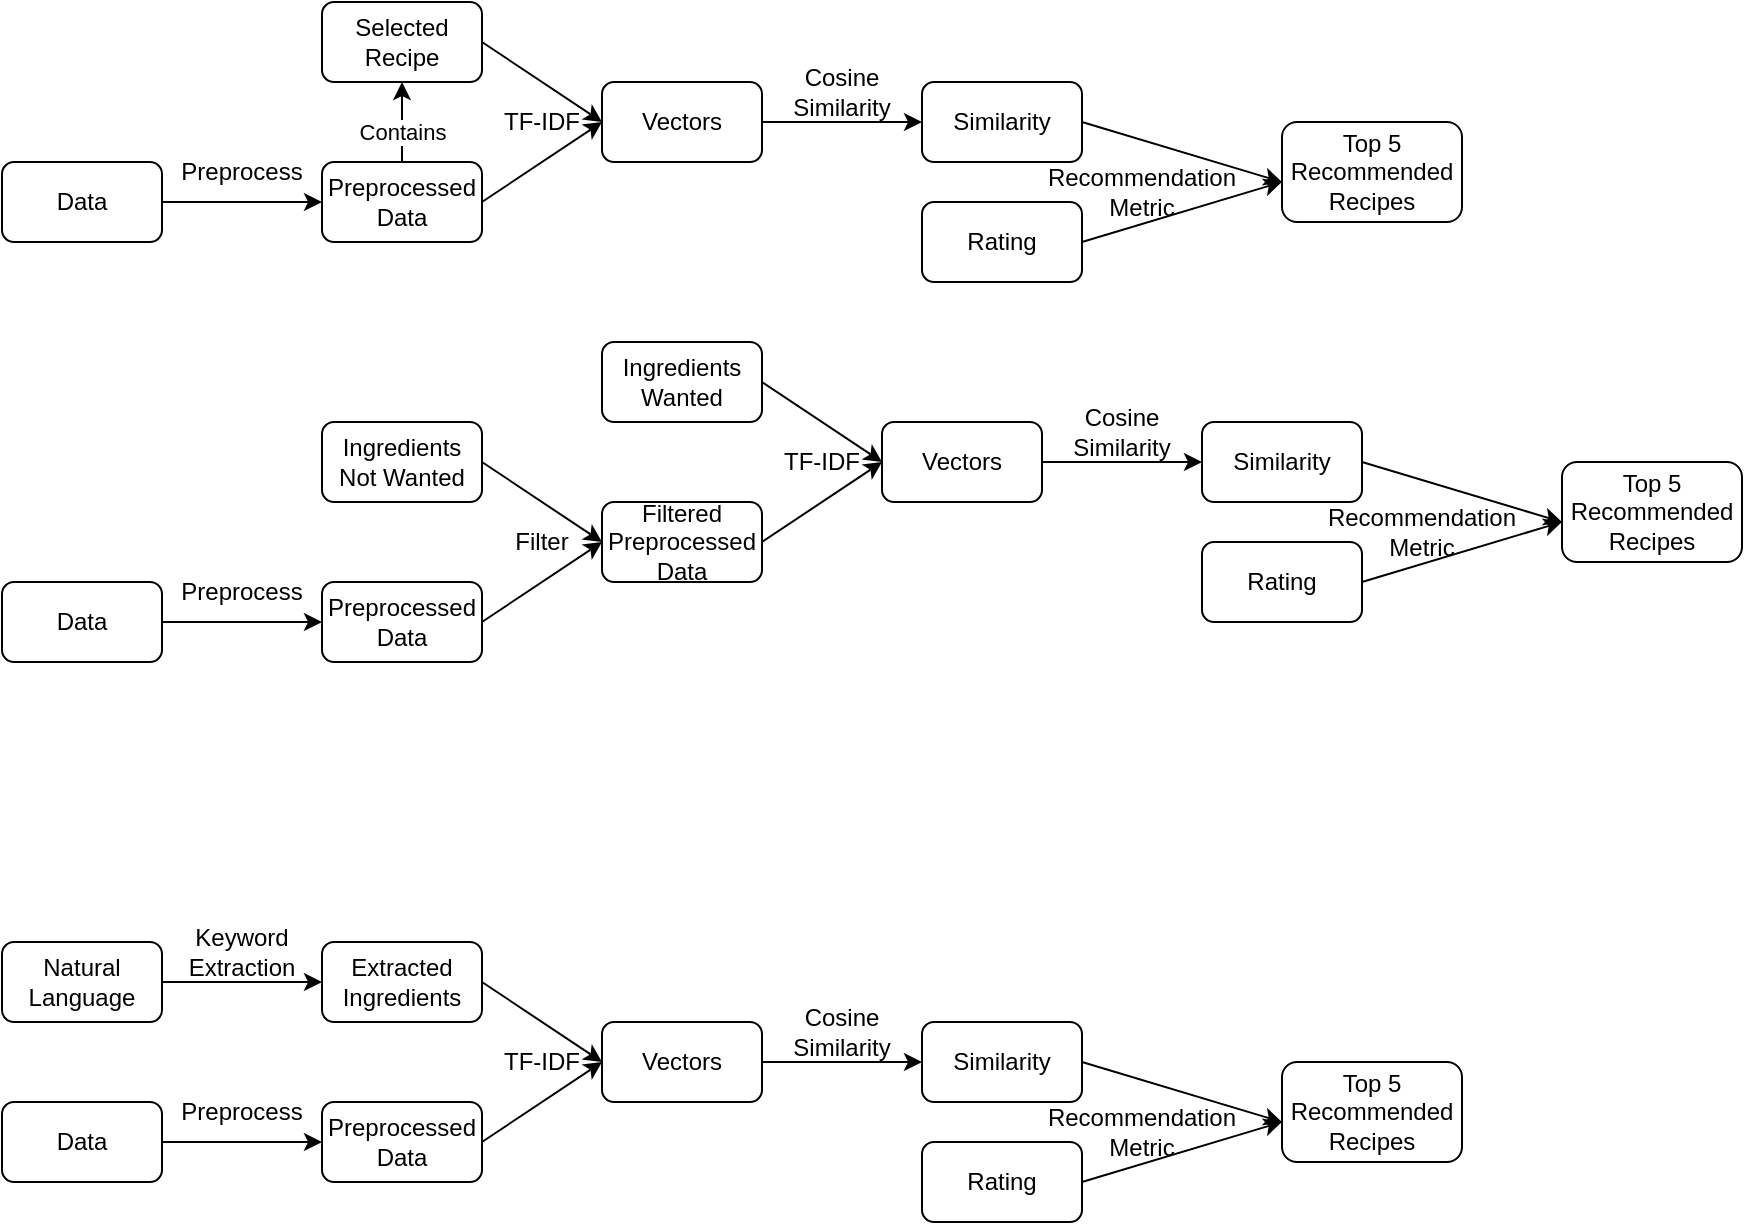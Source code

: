 <mxfile version="24.3.1" type="device">
  <diagram name="第 1 页" id="PTbbTdhQdtxY8MLXF5c6">
    <mxGraphModel dx="572" dy="333" grid="1" gridSize="10" guides="1" tooltips="1" connect="1" arrows="1" fold="1" page="1" pageScale="1" pageWidth="827" pageHeight="1169" math="0" shadow="0">
      <root>
        <mxCell id="0" />
        <mxCell id="1" parent="0" />
        <mxCell id="en5N3PdfTQsixDQYoGch-1" value="Data" style="rounded=1;whiteSpace=wrap;html=1;" vertex="1" parent="1">
          <mxGeometry x="40" y="240" width="80" height="40" as="geometry" />
        </mxCell>
        <mxCell id="en5N3PdfTQsixDQYoGch-2" value="Preprocessed Data" style="rounded=1;whiteSpace=wrap;html=1;" vertex="1" parent="1">
          <mxGeometry x="200" y="240" width="80" height="40" as="geometry" />
        </mxCell>
        <mxCell id="en5N3PdfTQsixDQYoGch-3" value="" style="endArrow=classic;html=1;rounded=0;exitX=1;exitY=0.5;exitDx=0;exitDy=0;entryX=0;entryY=0.5;entryDx=0;entryDy=0;" edge="1" parent="1" source="en5N3PdfTQsixDQYoGch-1" target="en5N3PdfTQsixDQYoGch-2">
          <mxGeometry width="50" height="50" relative="1" as="geometry">
            <mxPoint x="390" y="280" as="sourcePoint" />
            <mxPoint x="440" y="230" as="targetPoint" />
          </mxGeometry>
        </mxCell>
        <mxCell id="en5N3PdfTQsixDQYoGch-4" value="Preprocess" style="text;html=1;align=center;verticalAlign=middle;whiteSpace=wrap;rounded=0;" vertex="1" parent="1">
          <mxGeometry x="130" y="230" width="60" height="30" as="geometry" />
        </mxCell>
        <mxCell id="en5N3PdfTQsixDQYoGch-5" value="Selected Recipe" style="rounded=1;whiteSpace=wrap;html=1;" vertex="1" parent="1">
          <mxGeometry x="200" y="160" width="80" height="40" as="geometry" />
        </mxCell>
        <mxCell id="en5N3PdfTQsixDQYoGch-6" value="" style="endArrow=classic;html=1;rounded=0;exitX=0.5;exitY=0;exitDx=0;exitDy=0;entryX=0.5;entryY=1;entryDx=0;entryDy=0;" edge="1" parent="1" source="en5N3PdfTQsixDQYoGch-2" target="en5N3PdfTQsixDQYoGch-5">
          <mxGeometry width="50" height="50" relative="1" as="geometry">
            <mxPoint x="130" y="270" as="sourcePoint" />
            <mxPoint x="210" y="270" as="targetPoint" />
          </mxGeometry>
        </mxCell>
        <mxCell id="en5N3PdfTQsixDQYoGch-7" value="Contains" style="edgeLabel;html=1;align=center;verticalAlign=middle;resizable=0;points=[];" vertex="1" connectable="0" parent="en5N3PdfTQsixDQYoGch-6">
          <mxGeometry x="-0.248" y="1" relative="1" as="geometry">
            <mxPoint x="1" as="offset" />
          </mxGeometry>
        </mxCell>
        <mxCell id="en5N3PdfTQsixDQYoGch-8" value="" style="endArrow=classic;html=1;rounded=0;exitX=1;exitY=0.5;exitDx=0;exitDy=0;" edge="1" parent="1" source="en5N3PdfTQsixDQYoGch-5">
          <mxGeometry width="50" height="50" relative="1" as="geometry">
            <mxPoint x="410" y="300" as="sourcePoint" />
            <mxPoint x="340" y="220" as="targetPoint" />
          </mxGeometry>
        </mxCell>
        <mxCell id="en5N3PdfTQsixDQYoGch-9" value="" style="endArrow=classic;html=1;rounded=0;exitX=1;exitY=0.5;exitDx=0;exitDy=0;" edge="1" parent="1" source="en5N3PdfTQsixDQYoGch-2">
          <mxGeometry width="50" height="50" relative="1" as="geometry">
            <mxPoint x="290" y="190" as="sourcePoint" />
            <mxPoint x="340" y="220" as="targetPoint" />
          </mxGeometry>
        </mxCell>
        <mxCell id="en5N3PdfTQsixDQYoGch-10" value="TF-IDF" style="text;html=1;align=center;verticalAlign=middle;whiteSpace=wrap;rounded=0;" vertex="1" parent="1">
          <mxGeometry x="280" y="205" width="60" height="30" as="geometry" />
        </mxCell>
        <mxCell id="en5N3PdfTQsixDQYoGch-11" value="Vectors" style="rounded=1;whiteSpace=wrap;html=1;" vertex="1" parent="1">
          <mxGeometry x="340" y="200" width="80" height="40" as="geometry" />
        </mxCell>
        <mxCell id="en5N3PdfTQsixDQYoGch-12" value="Similarity" style="rounded=1;whiteSpace=wrap;html=1;" vertex="1" parent="1">
          <mxGeometry x="500" y="200" width="80" height="40" as="geometry" />
        </mxCell>
        <mxCell id="en5N3PdfTQsixDQYoGch-13" value="" style="endArrow=classic;html=1;rounded=0;exitX=1;exitY=0.5;exitDx=0;exitDy=0;entryX=0;entryY=0.5;entryDx=0;entryDy=0;" edge="1" parent="1" source="en5N3PdfTQsixDQYoGch-11" target="en5N3PdfTQsixDQYoGch-12">
          <mxGeometry width="50" height="50" relative="1" as="geometry">
            <mxPoint x="360" y="300" as="sourcePoint" />
            <mxPoint x="410" y="250" as="targetPoint" />
          </mxGeometry>
        </mxCell>
        <mxCell id="en5N3PdfTQsixDQYoGch-14" value="Cosine Similarity" style="text;html=1;align=center;verticalAlign=middle;whiteSpace=wrap;rounded=0;" vertex="1" parent="1">
          <mxGeometry x="430" y="190" width="60" height="30" as="geometry" />
        </mxCell>
        <mxCell id="en5N3PdfTQsixDQYoGch-15" value="Rating" style="rounded=1;whiteSpace=wrap;html=1;" vertex="1" parent="1">
          <mxGeometry x="500" y="260" width="80" height="40" as="geometry" />
        </mxCell>
        <mxCell id="en5N3PdfTQsixDQYoGch-16" value="" style="endArrow=classic;html=1;rounded=0;exitX=1;exitY=0.5;exitDx=0;exitDy=0;" edge="1" parent="1">
          <mxGeometry width="50" height="50" relative="1" as="geometry">
            <mxPoint x="580" y="220" as="sourcePoint" />
            <mxPoint x="680" y="250" as="targetPoint" />
          </mxGeometry>
        </mxCell>
        <mxCell id="en5N3PdfTQsixDQYoGch-18" value="" style="endArrow=classic;html=1;rounded=0;exitX=1;exitY=0.5;exitDx=0;exitDy=0;" edge="1" parent="1">
          <mxGeometry width="50" height="50" relative="1" as="geometry">
            <mxPoint x="580" y="280" as="sourcePoint" />
            <mxPoint x="680" y="250" as="targetPoint" />
          </mxGeometry>
        </mxCell>
        <mxCell id="en5N3PdfTQsixDQYoGch-19" value="Recommendation Metric" style="text;html=1;align=center;verticalAlign=middle;whiteSpace=wrap;rounded=0;" vertex="1" parent="1">
          <mxGeometry x="580" y="240" width="60" height="30" as="geometry" />
        </mxCell>
        <mxCell id="en5N3PdfTQsixDQYoGch-21" value="Top 5 Recommended Recipes" style="rounded=1;whiteSpace=wrap;html=1;" vertex="1" parent="1">
          <mxGeometry x="680" y="220" width="90" height="50" as="geometry" />
        </mxCell>
        <mxCell id="en5N3PdfTQsixDQYoGch-22" value="Data" style="rounded=1;whiteSpace=wrap;html=1;" vertex="1" parent="1">
          <mxGeometry x="40" y="710" width="80" height="40" as="geometry" />
        </mxCell>
        <mxCell id="en5N3PdfTQsixDQYoGch-23" value="Preprocessed Data" style="rounded=1;whiteSpace=wrap;html=1;" vertex="1" parent="1">
          <mxGeometry x="200" y="710" width="80" height="40" as="geometry" />
        </mxCell>
        <mxCell id="en5N3PdfTQsixDQYoGch-24" value="" style="endArrow=classic;html=1;rounded=0;exitX=1;exitY=0.5;exitDx=0;exitDy=0;entryX=0;entryY=0.5;entryDx=0;entryDy=0;" edge="1" parent="1" source="en5N3PdfTQsixDQYoGch-22" target="en5N3PdfTQsixDQYoGch-23">
          <mxGeometry width="50" height="50" relative="1" as="geometry">
            <mxPoint x="390" y="750" as="sourcePoint" />
            <mxPoint x="440" y="700" as="targetPoint" />
          </mxGeometry>
        </mxCell>
        <mxCell id="en5N3PdfTQsixDQYoGch-25" value="Preprocess" style="text;html=1;align=center;verticalAlign=middle;whiteSpace=wrap;rounded=0;" vertex="1" parent="1">
          <mxGeometry x="130" y="700" width="60" height="30" as="geometry" />
        </mxCell>
        <mxCell id="en5N3PdfTQsixDQYoGch-26" value="Natural&lt;div&gt;Language&lt;/div&gt;" style="rounded=1;whiteSpace=wrap;html=1;" vertex="1" parent="1">
          <mxGeometry x="40" y="630" width="80" height="40" as="geometry" />
        </mxCell>
        <mxCell id="en5N3PdfTQsixDQYoGch-30" value="" style="endArrow=classic;html=1;rounded=0;exitX=1;exitY=0.5;exitDx=0;exitDy=0;" edge="1" parent="1" source="en5N3PdfTQsixDQYoGch-23">
          <mxGeometry width="50" height="50" relative="1" as="geometry">
            <mxPoint x="290" y="660" as="sourcePoint" />
            <mxPoint x="340" y="690" as="targetPoint" />
          </mxGeometry>
        </mxCell>
        <mxCell id="en5N3PdfTQsixDQYoGch-31" value="TF-IDF" style="text;html=1;align=center;verticalAlign=middle;whiteSpace=wrap;rounded=0;" vertex="1" parent="1">
          <mxGeometry x="280" y="675" width="60" height="30" as="geometry" />
        </mxCell>
        <mxCell id="en5N3PdfTQsixDQYoGch-32" value="Vectors" style="rounded=1;whiteSpace=wrap;html=1;" vertex="1" parent="1">
          <mxGeometry x="340" y="670" width="80" height="40" as="geometry" />
        </mxCell>
        <mxCell id="en5N3PdfTQsixDQYoGch-33" value="Similarity" style="rounded=1;whiteSpace=wrap;html=1;" vertex="1" parent="1">
          <mxGeometry x="500" y="670" width="80" height="40" as="geometry" />
        </mxCell>
        <mxCell id="en5N3PdfTQsixDQYoGch-34" value="" style="endArrow=classic;html=1;rounded=0;exitX=1;exitY=0.5;exitDx=0;exitDy=0;entryX=0;entryY=0.5;entryDx=0;entryDy=0;" edge="1" parent="1" source="en5N3PdfTQsixDQYoGch-32" target="en5N3PdfTQsixDQYoGch-33">
          <mxGeometry width="50" height="50" relative="1" as="geometry">
            <mxPoint x="360" y="770" as="sourcePoint" />
            <mxPoint x="410" y="720" as="targetPoint" />
          </mxGeometry>
        </mxCell>
        <mxCell id="en5N3PdfTQsixDQYoGch-35" value="Cosine Similarity" style="text;html=1;align=center;verticalAlign=middle;whiteSpace=wrap;rounded=0;" vertex="1" parent="1">
          <mxGeometry x="430" y="660" width="60" height="30" as="geometry" />
        </mxCell>
        <mxCell id="en5N3PdfTQsixDQYoGch-36" value="Rating" style="rounded=1;whiteSpace=wrap;html=1;" vertex="1" parent="1">
          <mxGeometry x="500" y="730" width="80" height="40" as="geometry" />
        </mxCell>
        <mxCell id="en5N3PdfTQsixDQYoGch-37" value="" style="endArrow=classic;html=1;rounded=0;exitX=1;exitY=0.5;exitDx=0;exitDy=0;" edge="1" parent="1">
          <mxGeometry width="50" height="50" relative="1" as="geometry">
            <mxPoint x="580" y="690" as="sourcePoint" />
            <mxPoint x="680" y="720" as="targetPoint" />
          </mxGeometry>
        </mxCell>
        <mxCell id="en5N3PdfTQsixDQYoGch-38" value="" style="endArrow=classic;html=1;rounded=0;exitX=1;exitY=0.5;exitDx=0;exitDy=0;" edge="1" parent="1">
          <mxGeometry width="50" height="50" relative="1" as="geometry">
            <mxPoint x="580" y="750" as="sourcePoint" />
            <mxPoint x="680" y="720" as="targetPoint" />
          </mxGeometry>
        </mxCell>
        <mxCell id="en5N3PdfTQsixDQYoGch-39" value="Recommendation Metric" style="text;html=1;align=center;verticalAlign=middle;whiteSpace=wrap;rounded=0;" vertex="1" parent="1">
          <mxGeometry x="580" y="710" width="60" height="30" as="geometry" />
        </mxCell>
        <mxCell id="en5N3PdfTQsixDQYoGch-40" value="Top 5 Recommended Recipes" style="rounded=1;whiteSpace=wrap;html=1;" vertex="1" parent="1">
          <mxGeometry x="680" y="690" width="90" height="50" as="geometry" />
        </mxCell>
        <mxCell id="en5N3PdfTQsixDQYoGch-41" value="Keyword&lt;div&gt;Extraction&lt;/div&gt;" style="text;html=1;align=center;verticalAlign=middle;whiteSpace=wrap;rounded=0;" vertex="1" parent="1">
          <mxGeometry x="130" y="620" width="60" height="30" as="geometry" />
        </mxCell>
        <mxCell id="en5N3PdfTQsixDQYoGch-42" value="" style="endArrow=classic;html=1;rounded=0;exitX=1;exitY=0.5;exitDx=0;exitDy=0;" edge="1" parent="1" source="en5N3PdfTQsixDQYoGch-26">
          <mxGeometry width="50" height="50" relative="1" as="geometry">
            <mxPoint x="410" y="640" as="sourcePoint" />
            <mxPoint x="200" y="650" as="targetPoint" />
          </mxGeometry>
        </mxCell>
        <mxCell id="en5N3PdfTQsixDQYoGch-43" value="Extracted&lt;div&gt;Ingredients&lt;/div&gt;" style="rounded=1;whiteSpace=wrap;html=1;" vertex="1" parent="1">
          <mxGeometry x="200" y="630" width="80" height="40" as="geometry" />
        </mxCell>
        <mxCell id="en5N3PdfTQsixDQYoGch-44" value="" style="endArrow=classic;html=1;rounded=0;exitX=1;exitY=0.5;exitDx=0;exitDy=0;entryX=0;entryY=0.5;entryDx=0;entryDy=0;" edge="1" parent="1" source="en5N3PdfTQsixDQYoGch-43" target="en5N3PdfTQsixDQYoGch-32">
          <mxGeometry width="50" height="50" relative="1" as="geometry">
            <mxPoint x="290" y="400" as="sourcePoint" />
            <mxPoint x="350" y="440" as="targetPoint" />
          </mxGeometry>
        </mxCell>
        <mxCell id="en5N3PdfTQsixDQYoGch-65" value="Data" style="rounded=1;whiteSpace=wrap;html=1;" vertex="1" parent="1">
          <mxGeometry x="40" y="450" width="80" height="40" as="geometry" />
        </mxCell>
        <mxCell id="en5N3PdfTQsixDQYoGch-66" value="Preprocessed Data" style="rounded=1;whiteSpace=wrap;html=1;" vertex="1" parent="1">
          <mxGeometry x="200" y="450" width="80" height="40" as="geometry" />
        </mxCell>
        <mxCell id="en5N3PdfTQsixDQYoGch-67" value="" style="endArrow=classic;html=1;rounded=0;exitX=1;exitY=0.5;exitDx=0;exitDy=0;entryX=0;entryY=0.5;entryDx=0;entryDy=0;" edge="1" parent="1" source="en5N3PdfTQsixDQYoGch-65" target="en5N3PdfTQsixDQYoGch-66">
          <mxGeometry width="50" height="50" relative="1" as="geometry">
            <mxPoint x="390" y="490" as="sourcePoint" />
            <mxPoint x="440" y="440" as="targetPoint" />
          </mxGeometry>
        </mxCell>
        <mxCell id="en5N3PdfTQsixDQYoGch-68" value="Preprocess" style="text;html=1;align=center;verticalAlign=middle;whiteSpace=wrap;rounded=0;" vertex="1" parent="1">
          <mxGeometry x="130" y="440" width="60" height="30" as="geometry" />
        </mxCell>
        <mxCell id="en5N3PdfTQsixDQYoGch-71" value="TF-IDF" style="text;html=1;align=center;verticalAlign=middle;whiteSpace=wrap;rounded=0;" vertex="1" parent="1">
          <mxGeometry x="420" y="375" width="60" height="30" as="geometry" />
        </mxCell>
        <mxCell id="en5N3PdfTQsixDQYoGch-72" value="Vectors" style="rounded=1;whiteSpace=wrap;html=1;" vertex="1" parent="1">
          <mxGeometry x="480" y="370" width="80" height="40" as="geometry" />
        </mxCell>
        <mxCell id="en5N3PdfTQsixDQYoGch-73" value="Similarity" style="rounded=1;whiteSpace=wrap;html=1;" vertex="1" parent="1">
          <mxGeometry x="640" y="370" width="80" height="40" as="geometry" />
        </mxCell>
        <mxCell id="en5N3PdfTQsixDQYoGch-74" value="" style="endArrow=classic;html=1;rounded=0;exitX=1;exitY=0.5;exitDx=0;exitDy=0;entryX=0;entryY=0.5;entryDx=0;entryDy=0;" edge="1" parent="1" source="en5N3PdfTQsixDQYoGch-72" target="en5N3PdfTQsixDQYoGch-73">
          <mxGeometry width="50" height="50" relative="1" as="geometry">
            <mxPoint x="500" y="470" as="sourcePoint" />
            <mxPoint x="550" y="420" as="targetPoint" />
          </mxGeometry>
        </mxCell>
        <mxCell id="en5N3PdfTQsixDQYoGch-75" value="Cosine Similarity" style="text;html=1;align=center;verticalAlign=middle;whiteSpace=wrap;rounded=0;" vertex="1" parent="1">
          <mxGeometry x="570" y="360" width="60" height="30" as="geometry" />
        </mxCell>
        <mxCell id="en5N3PdfTQsixDQYoGch-76" value="Rating" style="rounded=1;whiteSpace=wrap;html=1;" vertex="1" parent="1">
          <mxGeometry x="640" y="430" width="80" height="40" as="geometry" />
        </mxCell>
        <mxCell id="en5N3PdfTQsixDQYoGch-77" value="" style="endArrow=classic;html=1;rounded=0;exitX=1;exitY=0.5;exitDx=0;exitDy=0;" edge="1" parent="1">
          <mxGeometry width="50" height="50" relative="1" as="geometry">
            <mxPoint x="720" y="390" as="sourcePoint" />
            <mxPoint x="820" y="420" as="targetPoint" />
          </mxGeometry>
        </mxCell>
        <mxCell id="en5N3PdfTQsixDQYoGch-78" value="" style="endArrow=classic;html=1;rounded=0;exitX=1;exitY=0.5;exitDx=0;exitDy=0;" edge="1" parent="1">
          <mxGeometry width="50" height="50" relative="1" as="geometry">
            <mxPoint x="720" y="450" as="sourcePoint" />
            <mxPoint x="820" y="420" as="targetPoint" />
          </mxGeometry>
        </mxCell>
        <mxCell id="en5N3PdfTQsixDQYoGch-79" value="Recommendation Metric" style="text;html=1;align=center;verticalAlign=middle;whiteSpace=wrap;rounded=0;" vertex="1" parent="1">
          <mxGeometry x="720" y="410" width="60" height="30" as="geometry" />
        </mxCell>
        <mxCell id="en5N3PdfTQsixDQYoGch-80" value="Top 5 Recommended Recipes" style="rounded=1;whiteSpace=wrap;html=1;" vertex="1" parent="1">
          <mxGeometry x="820" y="390" width="90" height="50" as="geometry" />
        </mxCell>
        <mxCell id="en5N3PdfTQsixDQYoGch-83" value="Ingredients Not Wanted" style="rounded=1;whiteSpace=wrap;html=1;" vertex="1" parent="1">
          <mxGeometry x="200" y="370" width="80" height="40" as="geometry" />
        </mxCell>
        <mxCell id="en5N3PdfTQsixDQYoGch-84" value="" style="endArrow=classic;html=1;rounded=0;exitX=1;exitY=0.5;exitDx=0;exitDy=0;" edge="1" parent="1" source="en5N3PdfTQsixDQYoGch-83">
          <mxGeometry width="50" height="50" relative="1" as="geometry">
            <mxPoint x="400" y="390" as="sourcePoint" />
            <mxPoint x="340" y="430" as="targetPoint" />
          </mxGeometry>
        </mxCell>
        <mxCell id="en5N3PdfTQsixDQYoGch-85" value="" style="endArrow=classic;html=1;rounded=0;exitX=1;exitY=0.5;exitDx=0;exitDy=0;" edge="1" parent="1" source="en5N3PdfTQsixDQYoGch-66">
          <mxGeometry width="50" height="50" relative="1" as="geometry">
            <mxPoint x="290" y="400" as="sourcePoint" />
            <mxPoint x="340" y="430" as="targetPoint" />
          </mxGeometry>
        </mxCell>
        <mxCell id="en5N3PdfTQsixDQYoGch-86" value="Filter" style="text;html=1;align=center;verticalAlign=middle;whiteSpace=wrap;rounded=0;" vertex="1" parent="1">
          <mxGeometry x="280" y="415" width="60" height="30" as="geometry" />
        </mxCell>
        <mxCell id="en5N3PdfTQsixDQYoGch-87" value="Filtered Preprocessed Data" style="rounded=1;whiteSpace=wrap;html=1;" vertex="1" parent="1">
          <mxGeometry x="340" y="410" width="80" height="40" as="geometry" />
        </mxCell>
        <mxCell id="en5N3PdfTQsixDQYoGch-88" value="Ingredients Wanted" style="rounded=1;whiteSpace=wrap;html=1;" vertex="1" parent="1">
          <mxGeometry x="340" y="330" width="80" height="40" as="geometry" />
        </mxCell>
        <mxCell id="en5N3PdfTQsixDQYoGch-89" value="" style="endArrow=classic;html=1;rounded=0;exitX=1;exitY=0.5;exitDx=0;exitDy=0;entryX=0;entryY=0.5;entryDx=0;entryDy=0;" edge="1" parent="1" source="en5N3PdfTQsixDQYoGch-88" target="en5N3PdfTQsixDQYoGch-72">
          <mxGeometry width="50" height="50" relative="1" as="geometry">
            <mxPoint x="290" y="190" as="sourcePoint" />
            <mxPoint x="476" y="386" as="targetPoint" />
          </mxGeometry>
        </mxCell>
        <mxCell id="en5N3PdfTQsixDQYoGch-90" value="" style="endArrow=classic;html=1;rounded=0;exitX=1;exitY=0.5;exitDx=0;exitDy=0;entryX=0;entryY=0.5;entryDx=0;entryDy=0;" edge="1" parent="1" source="en5N3PdfTQsixDQYoGch-87" target="en5N3PdfTQsixDQYoGch-72">
          <mxGeometry width="50" height="50" relative="1" as="geometry">
            <mxPoint x="430" y="360" as="sourcePoint" />
            <mxPoint x="490" y="400" as="targetPoint" />
          </mxGeometry>
        </mxCell>
      </root>
    </mxGraphModel>
  </diagram>
</mxfile>
